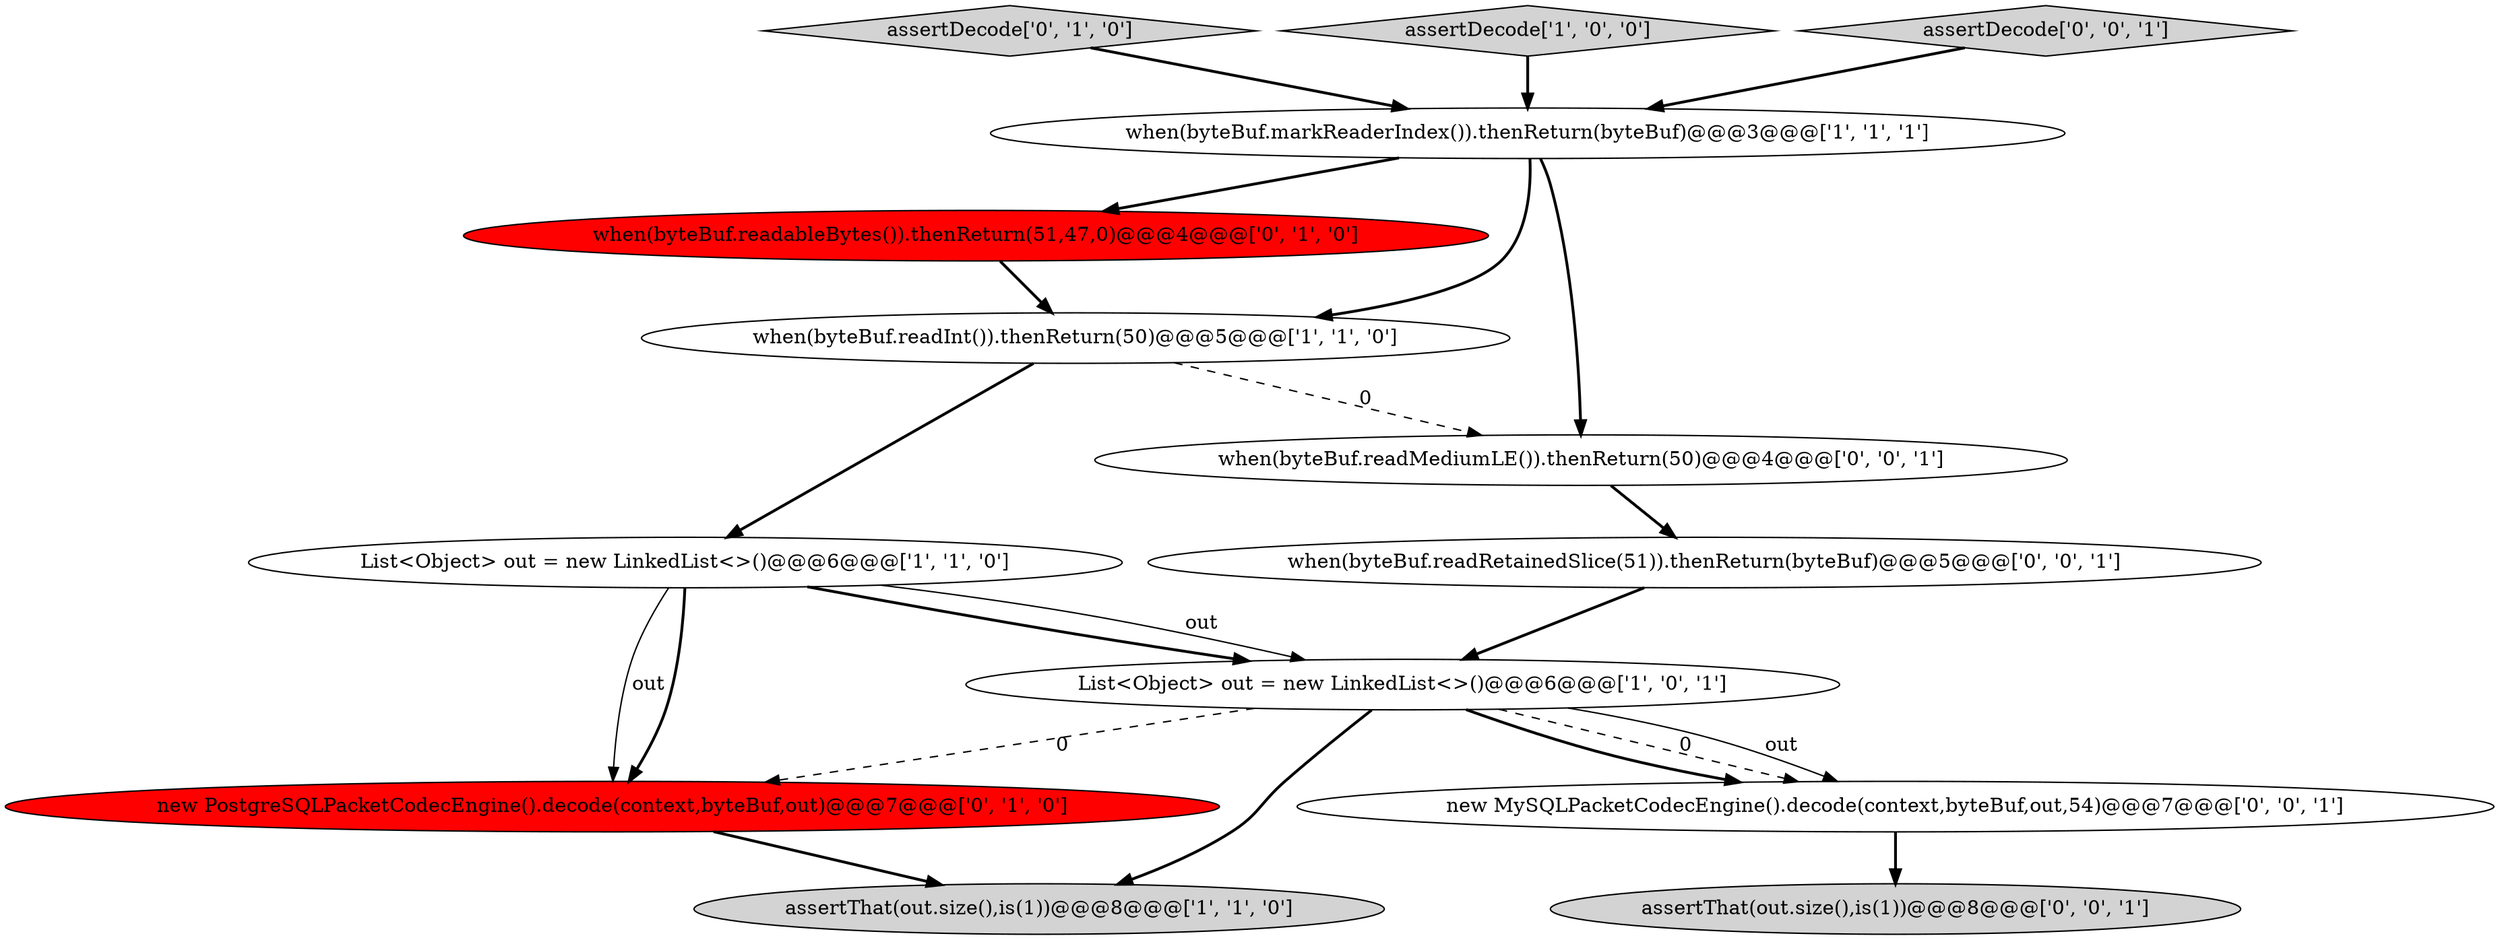 digraph {
5 [style = filled, label = "List<Object> out = new LinkedList<>()@@@6@@@['1', '0', '1']", fillcolor = white, shape = ellipse image = "AAA0AAABBB1BBB"];
9 [style = filled, label = "assertThat(out.size(),is(1))@@@8@@@['0', '0', '1']", fillcolor = lightgray, shape = ellipse image = "AAA0AAABBB3BBB"];
7 [style = filled, label = "assertDecode['0', '1', '0']", fillcolor = lightgray, shape = diamond image = "AAA0AAABBB2BBB"];
4 [style = filled, label = "List<Object> out = new LinkedList<>()@@@6@@@['1', '1', '0']", fillcolor = white, shape = ellipse image = "AAA0AAABBB1BBB"];
8 [style = filled, label = "when(byteBuf.readableBytes()).thenReturn(51,47,0)@@@4@@@['0', '1', '0']", fillcolor = red, shape = ellipse image = "AAA1AAABBB2BBB"];
13 [style = filled, label = "when(byteBuf.readRetainedSlice(51)).thenReturn(byteBuf)@@@5@@@['0', '0', '1']", fillcolor = white, shape = ellipse image = "AAA0AAABBB3BBB"];
11 [style = filled, label = "new MySQLPacketCodecEngine().decode(context,byteBuf,out,54)@@@7@@@['0', '0', '1']", fillcolor = white, shape = ellipse image = "AAA0AAABBB3BBB"];
1 [style = filled, label = "assertDecode['1', '0', '0']", fillcolor = lightgray, shape = diamond image = "AAA0AAABBB1BBB"];
2 [style = filled, label = "when(byteBuf.readInt()).thenReturn(50)@@@5@@@['1', '1', '0']", fillcolor = white, shape = ellipse image = "AAA0AAABBB1BBB"];
6 [style = filled, label = "new PostgreSQLPacketCodecEngine().decode(context,byteBuf,out)@@@7@@@['0', '1', '0']", fillcolor = red, shape = ellipse image = "AAA1AAABBB2BBB"];
0 [style = filled, label = "when(byteBuf.markReaderIndex()).thenReturn(byteBuf)@@@3@@@['1', '1', '1']", fillcolor = white, shape = ellipse image = "AAA0AAABBB1BBB"];
3 [style = filled, label = "assertThat(out.size(),is(1))@@@8@@@['1', '1', '0']", fillcolor = lightgray, shape = ellipse image = "AAA0AAABBB1BBB"];
12 [style = filled, label = "assertDecode['0', '0', '1']", fillcolor = lightgray, shape = diamond image = "AAA0AAABBB3BBB"];
10 [style = filled, label = "when(byteBuf.readMediumLE()).thenReturn(50)@@@4@@@['0', '0', '1']", fillcolor = white, shape = ellipse image = "AAA0AAABBB3BBB"];
5->3 [style = bold, label=""];
6->3 [style = bold, label=""];
4->6 [style = solid, label="out"];
4->6 [style = bold, label=""];
0->2 [style = bold, label=""];
7->0 [style = bold, label=""];
1->0 [style = bold, label=""];
11->9 [style = bold, label=""];
2->4 [style = bold, label=""];
12->0 [style = bold, label=""];
2->10 [style = dashed, label="0"];
4->5 [style = solid, label="out"];
0->10 [style = bold, label=""];
5->6 [style = dashed, label="0"];
8->2 [style = bold, label=""];
10->13 [style = bold, label=""];
5->11 [style = dashed, label="0"];
0->8 [style = bold, label=""];
13->5 [style = bold, label=""];
5->11 [style = solid, label="out"];
5->11 [style = bold, label=""];
4->5 [style = bold, label=""];
}
